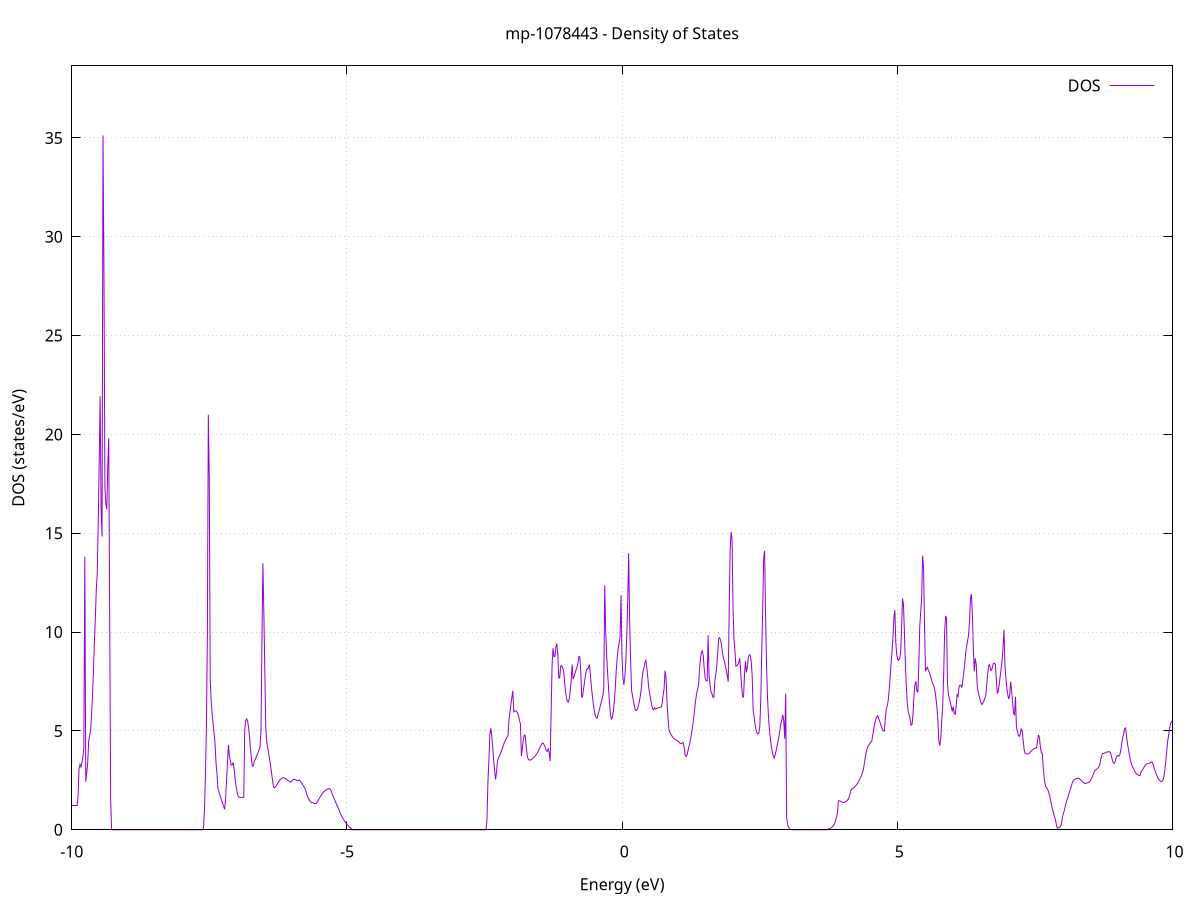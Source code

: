 set title 'mp-1078443 - Density of States'
set xlabel 'Energy (eV)'
set ylabel 'DOS (states/eV)'
set grid
set xrange [-10:10]
set yrange [0:38.643]
set xzeroaxis lt -1
set terminal png size 800,600
set output 'mp-1078443_dos_gnuplot.png'
plot '-' using 1:2 with lines title 'DOS'
-13.382200 0.000000
-13.364800 0.000000
-13.347400 0.000000
-13.330000 0.000000
-13.312600 0.000000
-13.295200 0.000000
-13.277800 0.000000
-13.260400 0.000000
-13.243000 0.000000
-13.225600 0.000000
-13.208200 0.000000
-13.190800 0.000000
-13.173400 0.000000
-13.156100 0.000000
-13.138700 0.000000
-13.121300 0.000000
-13.103900 0.000000
-13.086500 0.000000
-13.069100 0.000000
-13.051700 0.000000
-13.034300 0.000000
-13.016900 0.000000
-12.999500 0.000000
-12.982100 0.000000
-12.964700 0.000000
-12.947300 0.000000
-12.929900 0.000000
-12.912500 0.000000
-12.895100 0.000000
-12.877700 0.000000
-12.860300 0.000000
-12.842900 0.000000
-12.825500 0.000000
-12.808100 0.000000
-12.790700 0.000000
-12.773300 0.000000
-12.755900 0.000000
-12.738500 0.000000
-12.721100 0.000000
-12.703700 0.000000
-12.686300 0.000000
-12.668900 0.000000
-12.651500 0.000000
-12.634100 0.000000
-12.616700 0.000000
-12.599300 0.000000
-12.581900 0.000000
-12.564500 0.000000
-12.547100 0.000000
-12.529700 0.000000
-12.512300 0.000000
-12.494900 0.000000
-12.477500 0.000000
-12.460100 0.000000
-12.442700 0.000000
-12.425300 0.000000
-12.408000 0.000000
-12.390600 0.000000
-12.373200 0.000000
-12.355800 0.000000
-12.338400 0.000000
-12.321000 0.000000
-12.303600 0.000000
-12.286200 0.000000
-12.268800 0.000000
-12.251400 0.000000
-12.234000 0.000000
-12.216600 0.000000
-12.199200 0.000000
-12.181800 0.000000
-12.164400 0.000000
-12.147000 0.000000
-12.129600 0.000000
-12.112200 0.000000
-12.094800 0.000000
-12.077400 0.000000
-12.060000 0.000000
-12.042600 0.000000
-12.025200 0.000000
-12.007800 0.000000
-11.990400 0.000000
-11.973000 0.000000
-11.955600 0.000000
-11.938200 0.000000
-11.920800 0.000000
-11.903400 0.000000
-11.886000 0.000000
-11.868600 0.000000
-11.851200 0.000000
-11.833800 0.000000
-11.816400 0.000000
-11.799000 0.000200
-11.781600 0.033500
-11.764200 0.122600
-11.746800 0.252100
-11.729400 0.412700
-11.712000 0.604600
-11.694600 0.851600
-11.677200 1.281200
-11.659900 1.677200
-11.642500 1.941600
-11.625100 2.166900
-11.607700 2.356700
-11.590300 2.535600
-11.572900 2.535700
-11.555500 2.535700
-11.538100 2.535800
-11.520700 2.535800
-11.503300 2.535900
-11.485900 2.535900
-11.468500 2.525800
-11.451100 2.475500
-11.433700 2.403600
-11.416300 2.310200
-11.398900 2.187900
-11.381500 2.029500
-11.364100 1.754300
-11.346700 1.855300
-11.329300 1.916500
-11.311900 2.059000
-11.294500 2.156900
-11.277100 2.197900
-11.259700 2.319300
-11.242300 2.441100
-11.224900 2.563200
-11.207500 2.685600
-11.190100 2.808300
-11.172700 2.931400
-11.155300 3.054700
-11.137900 3.178400
-11.120500 3.302400
-11.103100 3.426700
-11.085700 3.511700
-11.068300 3.577000
-11.050900 3.439000
-11.033500 3.319100
-11.016100 3.120400
-10.998700 2.941000
-10.981300 2.863600
-10.963900 2.786500
-10.946500 2.709600
-10.929100 2.632900
-10.911800 2.556300
-10.894400 2.480000
-10.877000 2.403800
-10.859600 2.327900
-10.842200 2.252100
-10.824800 2.197500
-10.807400 2.246400
-10.790000 2.518100
-10.772600 2.814400
-10.755200 3.116900
-10.737800 3.501700
-10.720400 3.782800
-10.703000 3.987100
-10.685600 4.168100
-10.668200 4.340600
-10.650800 4.527500
-10.633400 4.718900
-10.616000 4.852000
-10.598600 4.863300
-10.581200 5.111900
-10.563800 6.087700
-10.546400 7.129900
-10.529000 7.694600
-10.511600 8.067200
-10.494200 8.618200
-10.476800 7.936400
-10.459400 5.282800
-10.442000 2.946400
-10.424600 2.797800
-10.407200 2.671500
-10.389800 2.564500
-10.372400 2.473400
-10.355000 2.309900
-10.337600 2.286900
-10.320200 2.287000
-10.302800 2.287100
-10.285400 2.818300
-10.268000 6.465200
-10.250600 6.131500
-10.233200 3.420400
-10.215800 3.169700
-10.198400 3.104100
-10.181000 3.039000
-10.163700 2.974600
-10.146300 2.910700
-10.128900 2.847400
-10.111500 2.784700
-10.094100 2.722500
-10.076700 2.661000
-10.059300 1.226700
-10.041900 1.226800
-10.024500 1.226900
-10.007100 1.227000
-9.989700 1.227100
-9.972300 1.227200
-9.954900 1.227300
-9.937500 1.227500
-9.920100 1.227600
-9.902700 1.227700
-9.885300 1.757200
-9.867900 3.098600
-9.850500 3.312800
-9.833100 3.170200
-9.815700 3.391900
-9.798300 3.697800
-9.780900 4.141800
-9.763500 13.813000
-9.746100 2.430800
-9.728700 2.888000
-9.711300 3.375400
-9.693900 4.470600
-9.676500 4.747600
-9.659100 5.038400
-9.641700 5.703100
-9.624300 6.769600
-9.606900 7.996600
-9.589500 9.447100
-9.572100 10.677500
-9.554700 12.164700
-9.537300 12.964800
-9.519900 15.486400
-9.502500 18.563400
-9.485100 21.928100
-9.467700 16.282800
-9.450300 14.836900
-9.432900 35.129700
-9.415600 28.149100
-9.398200 17.295100
-9.380800 16.487300
-9.363400 16.216900
-9.346000 18.431900
-9.328600 19.794600
-9.311200 10.445300
-9.293800 1.569700
-9.276400 0.000000
-9.259000 0.000000
-9.241600 0.000000
-9.224200 0.000000
-9.206800 0.000000
-9.189400 0.000000
-9.172000 0.000000
-9.154600 0.000000
-9.137200 0.000000
-9.119800 0.000000
-9.102400 0.000000
-9.085000 0.000000
-9.067600 0.000000
-9.050200 0.000000
-9.032800 0.000000
-9.015400 0.000000
-8.998000 0.000000
-8.980600 0.000000
-8.963200 0.000000
-8.945800 0.000000
-8.928400 0.000000
-8.911000 0.000000
-8.893600 0.000000
-8.876200 0.000000
-8.858800 0.000000
-8.841400 0.000000
-8.824000 0.000000
-8.806600 0.000000
-8.789200 0.000000
-8.771800 0.000000
-8.754400 0.000000
-8.737000 0.000000
-8.719600 0.000000
-8.702200 0.000000
-8.684800 0.000000
-8.667500 0.000000
-8.650100 0.000000
-8.632700 0.000000
-8.615300 0.000000
-8.597900 0.000000
-8.580500 0.000000
-8.563100 0.000000
-8.545700 0.000000
-8.528300 0.000000
-8.510900 0.000000
-8.493500 0.000000
-8.476100 0.000000
-8.458700 0.000000
-8.441300 0.000000
-8.423900 0.000000
-8.406500 0.000000
-8.389100 0.000000
-8.371700 0.000000
-8.354300 0.000000
-8.336900 0.000000
-8.319500 0.000000
-8.302100 0.000000
-8.284700 0.000000
-8.267300 0.000000
-8.249900 0.000000
-8.232500 0.000000
-8.215100 0.000000
-8.197700 0.000000
-8.180300 0.000000
-8.162900 0.000000
-8.145500 0.000000
-8.128100 0.000000
-8.110700 0.000000
-8.093300 0.000000
-8.075900 0.000000
-8.058500 0.000000
-8.041100 0.000000
-8.023700 0.000000
-8.006300 0.000000
-7.988900 0.000000
-7.971500 0.000000
-7.954100 0.000000
-7.936700 0.000000
-7.919400 0.000000
-7.902000 0.000000
-7.884600 0.000000
-7.867200 0.000000
-7.849800 0.000000
-7.832400 0.000000
-7.815000 0.000000
-7.797600 0.000000
-7.780200 0.000000
-7.762800 0.000000
-7.745400 0.000000
-7.728000 0.000000
-7.710600 0.000000
-7.693200 0.000000
-7.675800 0.000000
-7.658400 0.000000
-7.641000 0.000000
-7.623600 0.000000
-7.606200 0.108700
-7.588800 1.034300
-7.571400 2.801700
-7.554000 5.135400
-7.536600 9.764100
-7.519200 20.995400
-7.501800 17.748900
-7.484400 7.554700
-7.467000 6.498300
-7.449600 5.878000
-7.432200 5.341700
-7.414800 4.889600
-7.397400 4.380600
-7.380000 3.402000
-7.362600 2.881200
-7.345200 2.094600
-7.327800 1.930200
-7.310400 1.770200
-7.293000 1.614400
-7.275600 1.463000
-7.258200 1.316000
-7.240800 1.173300
-7.223400 1.034900
-7.206000 1.520200
-7.188600 2.469700
-7.171300 3.394200
-7.153900 4.293800
-7.136500 3.729300
-7.119100 3.479900
-7.101700 3.270600
-7.084300 3.281000
-7.066900 3.408600
-7.049500 3.042300
-7.032100 2.564300
-7.014700 2.185000
-6.997300 1.904300
-6.979900 1.722300
-6.962500 1.643500
-6.945100 1.643200
-6.927700 1.643100
-6.910300 1.643100
-6.892900 1.643200
-6.875500 1.643400
-6.858100 5.039400
-6.840700 5.526600
-6.823300 5.607300
-6.805900 5.501300
-6.788500 5.208500
-6.771100 4.729200
-6.753700 4.110200
-6.736300 3.594500
-6.718900 3.218000
-6.701500 3.234900
-6.684100 3.461300
-6.666700 3.561300
-6.649300 3.672100
-6.631900 3.789500
-6.614500 3.913700
-6.597100 4.044600
-6.579700 4.191900
-6.562300 5.010900
-6.544900 9.539300
-6.527500 13.479800
-6.510100 10.950100
-6.492700 8.044300
-6.475300 5.186900
-6.457900 4.421800
-6.440500 4.166100
-6.423200 3.882000
-6.405800 3.572400
-6.388400 3.237100
-6.371000 2.888000
-6.353600 2.535700
-6.336200 2.184000
-6.318800 2.115800
-6.301400 2.157600
-6.284000 2.237600
-6.266600 2.315500
-6.249200 2.391200
-6.231800 2.464800
-6.214400 2.531700
-6.197000 2.582100
-6.179600 2.615800
-6.162200 2.632600
-6.144800 2.632600
-6.127400 2.603500
-6.110000 2.569500
-6.092600 2.536400
-6.075200 2.504100
-6.057800 2.472600
-6.040400 2.442000
-6.023000 2.412200
-6.005600 2.467000
-5.988200 2.516400
-5.970800 2.555600
-5.953400 2.562200
-5.936000 2.537800
-5.918600 2.515900
-5.901200 2.497700
-5.883800 2.483000
-5.866400 2.510300
-5.849000 2.475500
-5.831600 2.395500
-5.814200 2.317600
-5.796800 2.241800
-5.779400 2.168000
-5.762000 2.080100
-5.744600 1.945600
-5.727200 1.763600
-5.709800 1.636800
-5.692400 1.545100
-5.675100 1.455500
-5.657700 1.393700
-5.640300 1.375700
-5.622900 1.375400
-5.605500 1.346800
-5.588100 1.323800
-5.570700 1.317100
-5.553300 1.341500
-5.535900 1.435700
-5.518500 1.520300
-5.501100 1.596900
-5.483700 1.675700
-5.466300 1.755400
-5.448900 1.835700
-5.431500 1.893300
-5.414100 1.939300
-5.396700 1.979900
-5.379300 2.015100
-5.361900 2.043800
-5.344500 2.065600
-5.327100 2.080400
-5.309700 2.074200
-5.292300 1.997800
-5.274900 1.870500
-5.257500 1.745700
-5.240100 1.623500
-5.222700 1.504400
-5.205300 1.388900
-5.187900 1.277200
-5.170500 1.169300
-5.153100 1.065100
-5.135700 0.938300
-5.118300 0.817400
-5.100900 0.713300
-5.083500 0.619600
-5.066100 0.534100
-5.048700 0.456700
-5.031300 0.387500
-5.013900 0.325100
-4.996500 0.266600
-4.979100 0.211700
-4.961700 0.160400
-4.944300 0.112800
-4.927000 0.068900
-4.909600 0.028600
-4.892200 0.000000
-4.874800 0.000000
-4.857400 0.000000
-4.840000 0.000000
-4.822600 0.000000
-4.805200 0.000000
-4.787800 0.000000
-4.770400 0.000000
-4.753000 0.000000
-4.735600 0.000000
-4.718200 0.000000
-4.700800 0.000000
-4.683400 0.000000
-4.666000 0.000000
-4.648600 0.000000
-4.631200 0.000000
-4.613800 0.000000
-4.596400 0.000000
-4.579000 0.000000
-4.561600 0.000000
-4.544200 0.000000
-4.526800 0.000000
-4.509400 0.000000
-4.492000 0.000000
-4.474600 0.000000
-4.457200 0.000000
-4.439800 0.000000
-4.422400 0.000000
-4.405000 0.000000
-4.387600 0.000000
-4.370200 0.000000
-4.352800 0.000000
-4.335400 0.000000
-4.318000 0.000000
-4.300600 0.000000
-4.283200 0.000000
-4.265800 0.000000
-4.248400 0.000000
-4.231000 0.000000
-4.213600 0.000000
-4.196200 0.000000
-4.178900 0.000000
-4.161500 0.000000
-4.144100 0.000000
-4.126700 0.000000
-4.109300 0.000000
-4.091900 0.000000
-4.074500 0.000000
-4.057100 0.000000
-4.039700 0.000000
-4.022300 0.000000
-4.004900 0.000000
-3.987500 0.000000
-3.970100 0.000000
-3.952700 0.000000
-3.935300 0.000000
-3.917900 0.000000
-3.900500 0.000000
-3.883100 0.000000
-3.865700 0.000000
-3.848300 0.000000
-3.830900 0.000000
-3.813500 0.000000
-3.796100 0.000000
-3.778700 0.000000
-3.761300 0.000000
-3.743900 0.000000
-3.726500 0.000000
-3.709100 0.000000
-3.691700 0.000000
-3.674300 0.000000
-3.656900 0.000000
-3.639500 0.000000
-3.622100 0.000000
-3.604700 0.000000
-3.587300 0.000000
-3.569900 0.000000
-3.552500 0.000000
-3.535100 0.000000
-3.517700 0.000000
-3.500300 0.000000
-3.482900 0.000000
-3.465500 0.000000
-3.448100 0.000000
-3.430800 0.000000
-3.413400 0.000000
-3.396000 0.000000
-3.378600 0.000000
-3.361200 0.000000
-3.343800 0.000000
-3.326400 0.000000
-3.309000 0.000000
-3.291600 0.000000
-3.274200 0.000000
-3.256800 0.000000
-3.239400 0.000000
-3.222000 0.000000
-3.204600 0.000000
-3.187200 0.000000
-3.169800 0.000000
-3.152400 0.000000
-3.135000 0.000000
-3.117600 0.000000
-3.100200 0.000000
-3.082800 0.000000
-3.065400 0.000000
-3.048000 0.000000
-3.030600 0.000000
-3.013200 0.000000
-2.995800 0.000000
-2.978400 0.000000
-2.961000 0.000000
-2.943600 0.000000
-2.926200 0.000000
-2.908800 0.000000
-2.891400 0.000000
-2.874000 0.000000
-2.856600 0.000000
-2.839200 0.000000
-2.821800 0.000000
-2.804400 0.000000
-2.787000 0.000000
-2.769600 0.000000
-2.752200 0.000000
-2.734800 0.000000
-2.717400 0.000000
-2.700000 0.000000
-2.682700 0.000000
-2.665300 0.000000
-2.647900 0.000000
-2.630500 0.000000
-2.613100 0.000000
-2.595700 0.000000
-2.578300 0.000000
-2.560900 0.000000
-2.543500 0.000000
-2.526100 0.000000
-2.508700 0.000000
-2.491300 0.000000
-2.473900 0.000000
-2.456500 0.483900
-2.439100 2.392600
-2.421700 3.473000
-2.404300 4.778500
-2.386900 5.137800
-2.369500 4.752400
-2.352100 4.192500
-2.334700 3.567000
-2.317300 2.993500
-2.299900 2.543900
-2.282500 2.915900
-2.265100 3.510100
-2.247700 3.626300
-2.230300 3.738100
-2.212900 3.855600
-2.195500 3.978800
-2.178100 4.107800
-2.160700 4.242500
-2.143300 4.383000
-2.125900 4.508200
-2.108500 4.601300
-2.091100 4.690000
-2.073700 4.774400
-2.056300 5.568300
-2.038900 5.942300
-2.021500 6.323900
-2.004100 6.691700
-1.986700 7.030100
-1.969300 5.965200
-1.951900 6.004000
-1.934600 6.021900
-1.917200 5.981100
-1.899800 5.912900
-1.882400 5.765500
-1.865000 5.525100
-1.847600 5.364300
-1.830200 3.728700
-1.812800 4.149600
-1.795400 4.556500
-1.778000 4.789200
-1.760600 4.757000
-1.743200 4.176800
-1.725800 3.777100
-1.708400 3.572500
-1.691000 3.535400
-1.673600 3.526800
-1.656200 3.533000
-1.638800 3.572900
-1.621400 3.614500
-1.604000 3.660000
-1.586600 3.710200
-1.569200 3.770500
-1.551800 3.842000
-1.534400 3.924700
-1.517000 4.018500
-1.499600 4.123400
-1.482200 4.223200
-1.464800 4.316100
-1.447400 4.396500
-1.430000 4.365100
-1.412600 4.273600
-1.395200 4.149700
-1.377800 3.993500
-1.360400 3.969000
-1.343000 4.087500
-1.325600 3.885000
-1.308200 3.472800
-1.290800 5.874300
-1.273400 8.285400
-1.256000 9.182700
-1.238600 8.753800
-1.221200 8.773600
-1.203800 9.250500
-1.186500 9.419900
-1.169100 8.867000
-1.151700 7.674700
-1.134300 7.691600
-1.116900 8.275400
-1.099500 8.299100
-1.082100 8.209100
-1.064700 8.045800
-1.047300 7.562000
-1.029900 6.996500
-1.012500 6.695000
-0.995100 6.494400
-0.977700 6.458800
-0.960300 6.634000
-0.942900 7.010200
-0.925500 7.586300
-0.908100 8.361200
-0.890700 7.616800
-0.873300 7.746700
-0.855900 7.915200
-0.838500 8.073600
-0.821100 8.214500
-0.803700 8.412900
-0.786300 8.773800
-0.768900 8.745400
-0.751500 7.955900
-0.734100 6.678000
-0.716700 6.781600
-0.699300 7.163200
-0.681900 7.504900
-0.664500 7.840300
-0.647100 8.090000
-0.629700 8.162300
-0.612300 8.172900
-0.594900 8.366300
-0.577500 7.858500
-0.560100 7.286200
-0.542700 6.804300
-0.525300 6.393400
-0.507900 6.054400
-0.490500 5.813400
-0.473100 5.664000
-0.455700 5.647300
-0.438400 5.826500
-0.421000 6.010500
-0.403600 6.194200
-0.386200 6.380800
-0.368800 6.574200
-0.351400 6.774500
-0.334000 7.164200
-0.316600 12.369200
-0.299200 10.054200
-0.281800 8.894900
-0.264400 7.945300
-0.247000 7.184600
-0.229600 6.406600
-0.212200 5.829300
-0.194800 5.605100
-0.177400 5.695700
-0.160000 5.975700
-0.142600 6.455700
-0.125200 7.140500
-0.107800 8.033600
-0.090400 8.675800
-0.073000 9.144500
-0.055600 9.453600
-0.038200 9.732600
-0.020800 11.860300
-0.003400 8.812100
0.014000 7.695500
0.031400 7.338500
0.048800 7.700700
0.066200 8.486100
0.083600 9.797800
0.101000 11.491700
0.118400 13.988400
0.135800 10.639200
0.153200 8.670000
0.170600 7.065700
0.188000 6.784900
0.205400 6.513200
0.222800 6.250100
0.240200 6.065000
0.257600 6.029700
0.275000 6.104000
0.292300 6.245500
0.309700 6.439500
0.327100 6.715800
0.344500 7.052100
0.361900 7.605700
0.379300 8.033100
0.396700 8.199900
0.414100 8.479200
0.431500 8.577700
0.448900 8.181300
0.466300 7.703300
0.483700 7.152700
0.501100 6.861000
0.518500 6.621200
0.535900 6.330300
0.553300 6.107900
0.570700 6.069300
0.588100 6.172200
0.605500 6.102300
0.622900 6.128900
0.640300 6.152400
0.657700 6.175100
0.675100 6.193600
0.692500 6.205000
0.709900 6.203700
0.727300 6.417100
0.744700 6.829900
0.762100 7.121300
0.779500 8.043300
0.796900 7.706700
0.814300 6.531500
0.831700 5.731100
0.849100 5.080800
0.866500 4.926800
0.883900 4.838300
0.901300 4.758300
0.918700 4.686200
0.936100 4.629400
0.953500 4.591500
0.970900 4.557100
0.988300 4.525800
1.005700 4.497500
1.023100 4.471300
1.040400 4.416400
1.057800 4.360000
1.075200 4.356600
1.092600 4.404200
1.110000 4.399300
1.127400 4.162200
1.144800 3.769000
1.162200 3.703700
1.179600 3.796200
1.197000 4.004100
1.214400 4.205300
1.231800 4.425100
1.249200 4.682200
1.266600 4.971300
1.284000 5.303300
1.301400 5.681900
1.318800 6.128100
1.336200 6.582600
1.353600 6.899400
1.371000 7.101200
1.388400 7.320200
1.405800 8.131900
1.423200 8.661500
1.440600 8.987200
1.458000 9.056700
1.475400 8.760700
1.492800 8.098200
1.510200 7.646200
1.527600 7.527200
1.545000 7.542500
1.562400 9.841400
1.579800 7.752900
1.597200 7.348500
1.614600 6.984900
1.632000 6.881100
1.649400 6.700000
1.666800 6.707400
1.684200 7.541900
1.701600 7.829500
1.719000 8.293700
1.736400 8.954500
1.753800 9.676500
1.771200 9.714500
1.788500 9.578500
1.805900 9.332500
1.823300 8.971200
1.840700 8.673500
1.858100 8.520400
1.875500 8.291400
1.892900 8.081400
1.910300 7.779100
1.927700 7.499400
1.945100 11.117500
1.962500 14.171400
1.979900 15.061700
1.997300 14.683100
2.014700 11.234700
2.032100 9.653700
2.049500 9.061300
2.066900 8.279600
2.084300 8.301900
2.101700 8.360500
2.119100 8.465200
2.136500 8.676900
2.153900 7.978400
2.171300 7.246900
2.188700 6.716700
2.206100 6.717400
2.223500 7.890100
2.240900 8.530300
2.258300 7.958800
2.275700 8.230800
2.293100 8.725600
2.310500 8.851700
2.327900 8.831800
2.345300 8.517100
2.362700 7.787500
2.380100 6.075300
2.397500 5.739500
2.414900 5.336700
2.432300 5.057800
2.449700 4.902900
2.467100 4.856500
2.484500 4.895800
2.501900 5.244700
2.519300 6.642900
2.536600 8.929700
2.554000 11.204400
2.571400 13.719100
2.588800 14.107800
2.606200 10.801000
2.623600 8.313300
2.641000 6.715500
2.658400 5.757700
2.675800 5.062300
2.693200 4.616700
2.710600 4.238300
2.728000 3.950400
2.745400 3.750000
2.762800 3.639400
2.780200 3.791600
2.797600 4.004500
2.815000 4.228300
2.832400 4.462800
2.849800 4.712700
2.867200 5.065800
2.884600 5.386400
2.902000 5.573800
2.919400 5.816800
2.936800 5.492200
2.954200 4.612600
2.971600 6.890000
2.989000 0.629800
3.006400 0.253900
3.023800 0.131400
3.041200 0.063700
3.058600 0.020200
3.076000 0.001000
3.093400 0.000000
3.110800 0.000000
3.128200 0.000000
3.145600 0.000000
3.163000 0.000000
3.180400 0.000000
3.197800 0.000000
3.215200 0.000000
3.232600 0.000000
3.250000 0.000000
3.267400 0.000000
3.284700 0.000000
3.302100 0.000000
3.319500 0.000000
3.336900 0.000000
3.354300 0.000000
3.371700 0.000000
3.389100 0.000000
3.406500 0.000000
3.423900 0.000000
3.441300 0.000000
3.458700 0.000000
3.476100 0.000000
3.493500 0.000000
3.510900 0.000000
3.528300 0.000000
3.545700 0.000000
3.563100 0.000000
3.580500 0.000000
3.597900 0.000000
3.615300 0.000000
3.632700 0.000000
3.650100 0.000000
3.667500 0.000000
3.684900 0.000000
3.702300 0.000000
3.719700 0.009200
3.737100 0.024200
3.754500 0.042700
3.771900 0.064900
3.789300 0.090700
3.806700 0.120200
3.824100 0.156600
3.841500 0.219100
3.858900 0.310700
3.876300 0.449200
3.893700 0.628600
3.911100 0.830700
3.928500 1.464000
3.945900 1.466700
3.963300 1.451100
3.980700 1.421000
3.998100 1.397000
4.015500 1.382000
4.032800 1.378300
4.050200 1.403100
4.067600 1.434900
4.085000 1.475200
4.102400 1.527600
4.119800 1.618700
4.137200 1.790400
4.154600 1.973400
4.172000 2.054700
4.189400 2.087500
4.206800 2.122500
4.224200 2.166100
4.241600 2.218800
4.259000 2.280800
4.276400 2.351800
4.293800 2.432100
4.311200 2.521500
4.328600 2.620100
4.346000 2.730800
4.363400 2.863600
4.380800 3.018100
4.398200 3.314500
4.415600 3.632400
4.433000 3.891600
4.450400 4.087900
4.467800 4.221600
4.485200 4.297800
4.502600 4.367000
4.520000 4.439400
4.537400 4.511300
4.554800 4.804700
4.572200 5.114600
4.589600 5.367500
4.607000 5.563300
4.624400 5.702100
4.641800 5.771300
4.659200 5.650500
4.676600 5.511000
4.694000 5.365400
4.711400 5.229700
4.728800 5.073900
4.746200 4.995000
4.763600 4.988500
4.780900 5.559900
4.798300 6.114300
4.815700 6.239500
4.833100 6.513300
4.850500 7.025400
4.867900 7.691200
4.885300 8.340200
4.902700 8.982800
4.920100 9.720700
4.937500 10.685200
4.954900 11.114000
4.972300 9.458100
4.989700 8.860900
5.007100 8.602900
5.024500 8.571600
5.041900 8.669700
5.059300 8.898400
5.076700 10.115400
5.094100 11.697800
5.111500 11.411700
5.128900 9.982100
5.146300 8.392400
5.163700 7.267700
5.181100 6.372600
5.198500 5.968500
5.215900 5.800600
5.233300 5.579300
5.250700 5.291300
5.268100 5.333200
5.285500 5.858800
5.302900 6.792000
5.320300 7.353500
5.337700 7.507800
5.355100 7.014900
5.372500 6.972900
5.389900 8.226200
5.407300 10.258200
5.424700 11.037300
5.442100 11.730100
5.459500 13.871100
5.476900 13.223500
5.494300 10.335300
5.511700 8.023200
5.529000 8.142300
5.546400 8.222100
5.563800 8.067200
5.581200 7.967900
5.598600 7.815500
5.616000 7.651700
5.633400 7.471900
5.650800 7.348700
5.668200 7.231000
5.685600 6.992700
5.703000 6.631700
5.720400 6.153100
5.737800 5.525400
5.755200 4.462000
5.772600 4.256600
5.790000 4.660400
5.807400 5.526000
5.824800 6.291400
5.842200 7.837500
5.859600 9.955800
5.877000 10.819700
5.894400 10.706700
5.911800 7.335900
5.929200 6.838500
5.946600 6.615000
5.964000 6.440200
5.981400 6.210200
5.998800 5.981700
6.016200 6.226700
6.033600 5.878800
6.051000 5.842500
6.068400 6.231600
6.085800 6.833400
6.103200 6.749500
6.120600 7.204200
6.138000 7.315800
6.155400 7.310000
6.172800 7.192800
6.190200 7.576700
6.207600 7.974200
6.225000 8.357800
6.242400 8.964700
6.259800 9.290200
6.277100 9.561700
6.294500 9.852200
6.311900 10.518700
6.329300 11.685000
6.346700 11.916600
6.364100 10.886300
6.381500 9.140400
6.398900 8.009500
6.416300 8.671200
6.433700 8.380600
6.451100 7.322000
6.468500 6.979500
6.485900 6.766700
6.503300 6.579300
6.520700 6.435500
6.538100 6.337600
6.555500 6.419600
6.572900 6.534000
6.590300 6.647000
6.607700 6.793200
6.625100 7.359800
6.642500 7.894700
6.659900 8.295900
6.677300 8.361000
6.694700 8.085700
6.712100 8.061000
6.729500 8.257200
6.746900 8.415200
6.764300 8.428300
6.781700 8.366900
6.799100 7.592800
6.816500 6.917800
6.833900 6.990700
6.851300 7.350700
6.868700 7.743800
6.886100 8.143600
6.903500 8.545200
6.920900 9.247200
6.938300 10.115200
6.955700 8.266600
6.973100 7.673400
6.990500 7.158600
7.007900 6.804500
7.025200 6.617700
7.042600 6.838200
7.060000 7.490200
7.077400 7.013400
7.094800 6.437100
7.112200 5.893800
7.129600 5.794600
7.147000 6.728200
7.164400 5.181300
7.181800 4.967800
7.199200 4.786900
7.216600 4.728000
7.234000 4.838300
7.251400 5.101600
7.268800 5.005900
7.286200 4.532300
7.303600 4.067800
7.321000 3.870000
7.338400 3.847200
7.355800 3.839400
7.373200 3.839900
7.390600 3.848700
7.408000 3.904800
7.425400 3.964200
7.442800 4.015000
7.460200 4.057300
7.477600 4.091000
7.495000 4.116100
7.512400 4.132600
7.529800 4.140600
7.547200 4.495300
7.564600 4.794500
7.582000 4.669400
7.599400 4.191300
7.616800 3.891500
7.634200 3.867100
7.651600 3.139200
7.669000 2.612900
7.686400 2.288100
7.703800 2.158800
7.721200 2.084400
7.738600 1.989300
7.756000 1.847300
7.773300 1.657400
7.790700 1.414700
7.808100 1.163400
7.825500 0.977400
7.842900 0.798300
7.860300 0.626300
7.877700 0.461600
7.895100 0.162600
7.912500 0.077900
7.929900 0.099400
7.947300 0.126300
7.964700 0.158400
7.982100 0.286400
7.999500 0.620600
8.016900 0.822900
8.034300 0.973900
8.051700 1.202000
8.069100 1.391200
8.086500 1.546900
8.103900 1.682600
8.121300 1.848400
8.138700 2.011000
8.156100 2.157900
8.173500 2.319100
8.190900 2.456800
8.208300 2.518200
8.225700 2.552600
8.243100 2.578400
8.260500 2.595800
8.277900 2.604800
8.295300 2.605200
8.312700 2.579300
8.330100 2.534900
8.347500 2.486100
8.364900 2.432800
8.382300 2.383200
8.399700 2.353600
8.417100 2.344500
8.434500 2.355800
8.451900 2.378200
8.469300 2.377500
8.486700 2.410800
8.504100 2.477900
8.521400 2.556200
8.538800 2.664100
8.556200 2.779500
8.573600 2.902600
8.591000 3.022200
8.608400 3.036700
8.625800 3.068600
8.643200 3.118000
8.660600 3.184800
8.678000 3.269100
8.695400 3.552800
8.712800 3.757000
8.730200 3.860600
8.747600 3.863600
8.765000 3.875100
8.782400 3.903700
8.799800 3.925000
8.817200 3.939000
8.834600 3.945900
8.852000 3.945600
8.869400 3.919000
8.886800 3.752800
8.904200 3.558400
8.921600 3.389000
8.939000 3.360800
8.956400 3.436100
8.973800 3.612100
8.991200 3.737900
9.008600 3.757600
9.026000 3.723900
9.043400 3.811600
9.060800 4.013200
9.078200 4.386000
9.095600 4.648500
9.113000 4.863400
9.130400 5.114200
9.147800 5.151700
9.165200 4.709800
9.182600 4.345700
9.200000 4.059300
9.217400 3.775900
9.234800 3.527900
9.252200 3.342100
9.269500 3.215900
9.286900 3.111000
9.304300 3.013900
9.321700 2.924600
9.339100 2.851000
9.356500 2.801100
9.373900 2.774900
9.391300 2.746400
9.408700 2.737700
9.426100 2.915400
9.443500 2.984100
9.460900 3.060600
9.478300 3.144700
9.495700 3.227600
9.513100 3.289400
9.530500 3.329400
9.547900 3.347500
9.565300 3.351500
9.582700 3.367400
9.600100 3.397400
9.617500 3.437900
9.634900 3.403600
9.652300 3.264700
9.669700 3.086800
9.687100 2.952000
9.704500 2.822300
9.721900 2.697800
9.739300 2.592200
9.756700 2.531700
9.774100 2.473300
9.791500 2.431100
9.808900 2.443200
9.826300 2.509400
9.843700 2.698900
9.861100 3.003400
9.878500 3.483700
9.895900 4.006400
9.913300 4.503600
9.930700 4.793800
9.948100 5.134200
9.965500 5.382800
9.982900 5.481300
10.000300 5.507700
10.017600 5.505800
10.035000 5.473700
10.052400 5.371700
10.069800 5.194900
10.087200 5.060800
10.104600 4.909400
10.122000 4.737600
10.139400 4.484600
10.156800 4.298600
10.174200 4.186600
10.191600 4.139300
10.209000 4.122300
10.226400 4.144700
10.243800 4.490800
10.261200 4.837100
10.278600 4.932800
10.296000 4.983000
10.313400 5.147400
10.330800 5.218500
10.348200 5.205100
10.365600 5.191900
10.383000 5.178900
10.400400 5.166100
10.417800 5.202400
10.435200 5.199300
10.452600 5.160300
10.470000 4.988000
10.487400 4.780600
10.504800 4.573200
10.522200 4.423800
10.539600 4.259600
10.557000 4.023100
10.574400 3.685900
10.591800 3.460900
10.609200 3.362000
10.626600 3.296600
10.644000 3.260500
10.661400 3.253900
10.678800 3.278900
10.696200 3.338100
10.713600 3.433100
10.731000 3.590400
10.748400 3.813000
10.765700 4.117600
10.783100 4.749800
10.800500 5.150000
10.817900 5.322900
10.835300 5.275000
10.852700 5.443800
10.870100 5.806900
10.887500 5.849800
10.904900 5.988400
10.922300 6.141300
10.939700 6.178700
10.957100 6.133000
10.974500 6.108300
10.991900 6.076200
11.009300 6.055400
11.026700 6.032600
11.044100 6.011200
11.061500 5.986800
11.078900 5.948700
11.096300 5.896300
11.113700 5.835000
11.131100 5.791100
11.148500 5.759400
11.165900 5.417400
11.183300 5.061800
11.200700 4.990700
11.218100 4.893300
11.235500 4.908600
11.252900 5.036100
11.270300 5.291400
11.287700 5.360400
11.305100 5.466200
11.322500 5.596700
11.339900 5.677600
11.357300 5.951400
11.374700 6.122700
11.392100 6.358500
11.409500 6.609200
11.426900 6.743700
11.444300 6.862400
11.461700 6.896700
11.479100 6.805300
11.496500 6.441300
11.513800 6.209400
11.531200 5.994400
11.548600 5.829800
11.566000 5.740800
11.583400 5.891400
11.600800 6.404900
11.618200 7.149200
11.635600 7.986400
11.653000 8.721900
11.670400 9.265600
11.687800 9.617600
11.705200 10.639500
11.722600 7.369300
11.740000 6.608600
11.757400 6.356600
11.774800 6.464400
11.792200 6.815000
11.809600 7.236600
11.827000 7.712100
11.844400 8.169900
11.861800 8.382700
11.879200 8.275900
11.896600 8.256500
11.914000 7.807200
11.931400 7.247300
11.948800 7.571100
11.966200 7.852300
11.983600 8.219800
12.001000 8.507000
12.018400 8.797600
12.035800 8.996200
12.053200 9.000500
12.070600 8.785500
12.088000 8.347400
12.105400 7.592700
12.122800 6.818100
12.140200 6.454000
12.157600 6.757800
12.175000 7.665900
12.192400 8.393200
12.209800 7.596400
12.227200 7.110200
12.244600 7.959500
12.261900 7.602700
12.279300 7.468200
12.296700 7.407300
12.314100 7.235000
12.331500 7.001400
12.348900 6.600800
12.366300 6.698300
12.383700 8.337100
12.401100 10.988200
12.418500 11.575900
12.435900 10.337700
12.453300 10.157300
12.470700 10.627700
12.488100 10.214800
12.505500 9.440800
12.522900 9.405700
12.540300 9.545100
12.557700 9.810000
12.575100 9.805600
12.592500 9.213300
12.609900 8.544700
12.627300 7.079200
12.644700 6.719900
12.662100 6.666500
12.679500 6.939500
12.696900 7.393900
12.714300 8.263600
12.731700 14.841900
12.749100 9.872200
12.766500 10.283500
12.783900 9.340000
12.801300 8.656000
12.818700 8.068100
12.836100 7.686200
12.853500 7.646600
12.870900 7.605700
12.888300 7.280900
12.905700 7.304300
12.923100 7.385300
12.940500 7.460200
12.957900 8.849500
12.975300 9.362600
12.992700 9.628700
13.010000 10.311500
13.027400 9.009100
13.044800 7.787300
13.062200 7.220400
13.079600 6.770300
13.097000 6.438100
13.114400 6.217700
13.131800 6.093600
13.149200 6.048700
13.166600 5.877200
13.184000 6.044800
13.201400 6.464900
13.218800 7.212800
13.236200 8.920000
13.253600 12.116900
13.271000 12.141700
13.288400 10.857900
13.305800 10.542900
13.323200 10.498800
13.340600 10.107800
13.358000 8.526800
13.375400 8.584200
13.392800 9.182400
13.410200 9.613700
13.427600 9.870400
13.445000 9.950200
13.462400 10.020400
13.479800 13.713400
13.497200 9.044400
13.514600 6.323900
13.532000 5.494900
13.549400 5.519000
13.566800 5.909700
13.584200 6.349200
13.601600 6.824700
13.619000 7.341200
13.636400 7.904700
13.653800 8.402900
13.671200 9.049700
13.688600 9.652400
13.706000 10.583600
13.723400 11.063400
13.740800 5.694000
13.758100 5.950100
13.775500 6.220900
13.792900 6.012400
13.810300 6.248500
13.827700 6.523700
13.845100 6.815700
13.862500 7.117000
13.879900 7.459300
13.897300 7.621400
13.914700 7.752600
13.932100 8.063400
13.949500 8.060800
13.966900 8.095300
13.984300 8.122100
14.001700 7.701200
14.019100 7.055700
14.036500 6.566900
14.053900 6.182800
14.071300 6.078700
14.088700 6.248400
14.106100 6.219200
14.123500 6.275400
14.140900 6.357100
14.158300 6.468300
14.175700 6.560800
14.193100 6.679900
14.210500 6.818200
14.227900 6.964400
14.245300 7.409200
14.262700 8.875600
14.280100 7.475000
14.297500 7.327700
14.314900 7.291600
14.332300 7.346400
14.349700 7.438500
14.367100 7.534300
14.384500 7.654700
14.401900 7.803200
14.419300 7.909200
14.436700 8.116200
14.454100 7.956900
14.471500 7.799900
14.488900 7.647800
14.506200 7.562900
14.523600 10.651200
14.541000 8.434700
14.558400 8.148100
14.575800 7.907000
14.593200 7.691300
14.610600 7.541300
14.628000 7.375200
14.645400 6.905900
14.662800 6.922100
14.680200 7.840400
14.697600 8.535300
14.715000 8.933000
14.732400 9.061300
14.749800 8.992700
14.767200 9.067700
14.784600 9.041900
14.802000 8.924600
14.819400 8.748300
14.836800 8.640500
14.854200 8.712700
14.871600 8.833200
14.889000 8.749200
14.906400 8.507600
14.923800 8.030200
14.941200 7.960700
14.958600 7.793300
14.976000 7.828400
14.993400 8.038700
15.010800 8.300000
15.028200 8.577000
15.045600 9.168700
15.063000 10.422300
15.080400 10.151700
15.097800 7.892700
15.115200 7.807700
15.132600 7.618200
15.150000 7.440800
15.167400 7.260000
15.184800 7.227000
15.202200 8.306400
15.219600 9.557300
15.237000 10.445400
15.254300 9.800700
15.271700 8.852400
15.289100 7.243000
15.306500 7.178500
15.323900 7.114700
15.341300 7.083900
15.358700 7.314900
15.376100 7.589500
15.393500 7.978900
15.410900 8.751000
15.428300 9.627400
15.445700 9.763700
15.463100 9.059400
15.480500 8.717400
15.497900 8.272400
15.515300 7.741200
15.532700 7.157800
15.550100 6.929300
15.567500 6.814600
15.584900 6.822000
15.602300 6.866800
15.619700 6.942200
15.637100 7.044600
15.654500 7.174500
15.671900 7.366900
15.689300 7.523100
15.706700 8.235000
15.724100 8.718700
15.741500 8.646500
15.758900 8.595900
15.776300 8.509700
15.793700 8.446900
15.811100 8.989400
15.828500 9.919100
15.845900 9.191900
15.863300 8.357000
15.880700 8.186700
15.898100 7.982000
15.915500 7.873200
15.932900 8.075900
15.950300 8.380600
15.967700 8.388500
15.985100 8.503800
16.002400 8.443500
16.019800 8.236000
16.037200 7.996600
16.054600 7.771900
16.072000 7.579400
16.089400 7.525600
16.106800 7.490800
16.124200 7.417300
16.141600 7.356800
16.159000 7.261500
16.176400 7.621200
16.193800 7.981300
16.211200 6.918300
16.228600 6.864600
16.246000 6.917500
16.263400 7.271600
16.280800 7.579400
16.298200 7.934400
16.315600 8.333900
16.333000 8.747900
16.350400 9.118500
16.367800 9.536500
16.385200 9.653100
16.402600 9.562000
16.420000 9.303900
16.437400 8.997100
16.454800 9.185800
16.472200 9.668200
16.489600 9.755400
16.507000 8.332800
16.524400 8.058600
16.541800 8.803400
16.559200 8.748500
16.576600 7.988500
16.594000 8.108000
16.611400 8.249800
16.628800 8.415800
16.646200 8.607300
16.663600 8.824200
16.681000 9.066700
16.698400 9.073400
16.715800 8.965900
16.733200 8.871100
16.750500 8.829100
16.767900 9.989600
16.785300 9.400900
16.802700 9.109400
16.820100 8.820400
16.837500 8.596400
16.854900 8.365000
16.872300 8.316100
16.889700 8.277700
16.907100 8.409800
16.924500 8.518600
16.941900 8.607700
16.959300 8.656200
16.976700 8.752500
16.994100 8.904400
17.011500 9.135400
17.028900 9.401700
17.046300 9.638300
17.063700 9.748000
17.081100 9.725700
17.098500 9.566500
17.115900 9.257800
17.133300 8.618100
17.150700 8.224700
17.168100 8.317800
17.185500 8.253300
17.202900 8.190300
17.220300 8.238300
17.237700 8.328700
17.255100 8.601700
17.272500 9.234700
17.289900 9.378600
17.307300 8.991200
17.324700 9.234400
17.342100 9.419400
17.359500 9.541000
17.376900 9.594600
17.394300 9.375200
17.411700 9.133200
17.429100 8.866100
17.446500 8.738200
17.463900 8.625000
17.481300 8.554400
17.498600 8.448200
17.516000 8.340800
17.533400 8.304900
17.550800 7.656500
17.568200 7.613200
17.585600 7.555700
17.603000 7.475900
17.620400 7.581200
17.637800 7.764400
17.655200 7.986000
17.672600 8.250600
17.690000 8.629900
17.707400 9.165900
17.724800 9.940500
17.742200 10.872900
17.759600 10.599200
17.777000 9.978100
17.794400 8.621600
17.811800 6.666900
17.829200 6.496300
17.846600 6.663500
17.864000 6.831400
17.881400 7.125800
17.898800 8.236100
17.916200 9.196300
17.933600 9.882300
17.951000 9.601200
17.968400 8.907300
17.985800 8.672000
18.003200 8.687700
18.020600 8.705000
18.038000 8.726600
18.055400 9.050000
18.072800 9.954700
18.090200 9.618500
18.107600 9.225700
18.125000 9.090100
18.142400 8.427500
18.159800 7.738500
18.177200 7.532500
18.194600 7.394500
18.212000 7.376600
18.229400 7.532700
18.246700 8.176300
18.264100 8.127700
18.281500 8.086600
18.298900 8.056400
18.316300 8.042600
18.333700 8.077000
18.351100 8.171500
18.368500 8.272600
18.385900 8.374300
18.403300 8.591800
18.420700 9.327100
18.438100 8.335200
18.455500 7.715600
18.472900 7.527100
18.490300 7.385500
18.507700 7.311500
18.525100 7.271300
18.542500 7.383600
18.559900 7.885600
18.577300 8.256300
18.594700 8.443200
18.612100 8.463800
18.629500 8.350800
18.646900 8.851900
18.664300 8.605500
18.681700 8.732500
18.699100 8.859200
18.716500 9.155800
18.733900 8.917700
18.751300 8.412700
18.768700 7.916600
18.786100 7.545300
18.803500 7.351100
18.820900 7.343900
18.838300 7.494300
18.855700 7.761800
18.873100 8.103900
18.890500 8.755000
18.907900 9.574600
18.925300 8.613300
18.942700 8.075100
18.960100 7.802500
18.977500 7.856800
18.994800 8.007300
19.012200 8.254000
19.029600 8.574700
19.047000 8.601500
19.064400 8.463700
19.081800 9.187200
19.099200 8.858800
19.116600 7.679600
19.134000 7.003700
19.151400 7.001400
19.168800 6.984400
19.186200 6.963100
19.203600 7.003000
19.221000 7.012800
19.238400 6.996100
19.255800 6.889700
19.273200 7.332500
19.290600 6.495800
19.308000 6.332300
19.325400 6.326400
19.342800 6.334800
19.360200 6.445500
19.377600 6.322200
19.395000 5.915800
19.412400 5.617600
19.429800 5.410900
19.447200 5.200700
19.464600 4.981900
19.482000 4.779700
19.499400 4.626800
19.516800 4.515300
19.534200 4.509800
19.551600 4.545900
19.569000 3.387300
19.586400 2.637400
19.603800 2.273000
19.621200 2.326400
19.638600 2.507000
19.656000 2.690900
19.673400 2.933700
19.690800 3.238700
19.708200 3.605800
19.725600 3.817200
19.742900 3.650100
19.760300 3.285300
19.777700 2.730300
19.795100 2.188800
19.812500 0.989200
19.829900 0.003400
19.847300 0.000000
19.864700 0.000000
19.882100 0.000000
19.899500 0.000000
19.916900 0.000000
19.934300 0.000000
19.951700 0.000000
19.969100 0.000000
19.986500 0.000000
20.003900 0.000000
20.021300 0.000000
20.038700 0.000000
20.056100 0.000000
20.073500 0.000000
20.090900 0.000000
20.108300 0.000000
20.125700 0.000000
20.143100 0.000000
20.160500 0.000000
20.177900 0.000000
20.195300 0.000000
20.212700 0.000000
20.230100 0.000000
20.247500 0.000000
20.264900 0.000000
20.282300 0.000000
20.299700 0.000000
20.317100 0.000000
20.334500 0.000000
20.351900 0.000000
20.369300 0.000000
20.386700 0.000000
20.404100 0.000000
20.421500 0.000000
20.438900 0.000000
20.456300 0.000000
20.473700 0.000000
20.491000 0.000000
20.508400 0.000000
20.525800 0.000000
20.543200 0.000000
20.560600 0.000000
20.578000 0.000000
20.595400 0.000000
20.612800 0.000000
20.630200 0.000000
20.647600 0.000000
20.665000 0.000000
20.682400 0.000000
20.699800 0.000000
20.717200 0.000000
20.734600 0.000000
20.752000 0.000000
20.769400 0.000000
20.786800 0.000000
20.804200 0.000000
20.821600 0.000000
20.839000 0.000000
20.856400 0.000000
20.873800 0.000000
20.891200 0.000000
20.908600 0.000000
20.926000 0.000000
20.943400 0.000000
20.960800 0.000000
20.978200 0.000000
20.995600 0.000000
21.013000 0.000000
21.030400 0.000000
21.047800 0.000000
21.065200 0.000000
21.082600 0.000000
21.100000 0.000000
21.117400 0.000000
21.134800 0.000000
21.152200 0.000000
21.169600 0.000000
21.187000 0.000000
21.204400 0.000000
21.221800 0.000000
21.239100 0.000000
21.256500 0.000000
21.273900 0.000000
21.291300 0.000000
21.308700 0.000000
21.326100 0.000000
21.343500 0.000000
21.360900 0.000000
21.378300 0.000000
21.395700 0.000000
21.413100 0.000000
e
